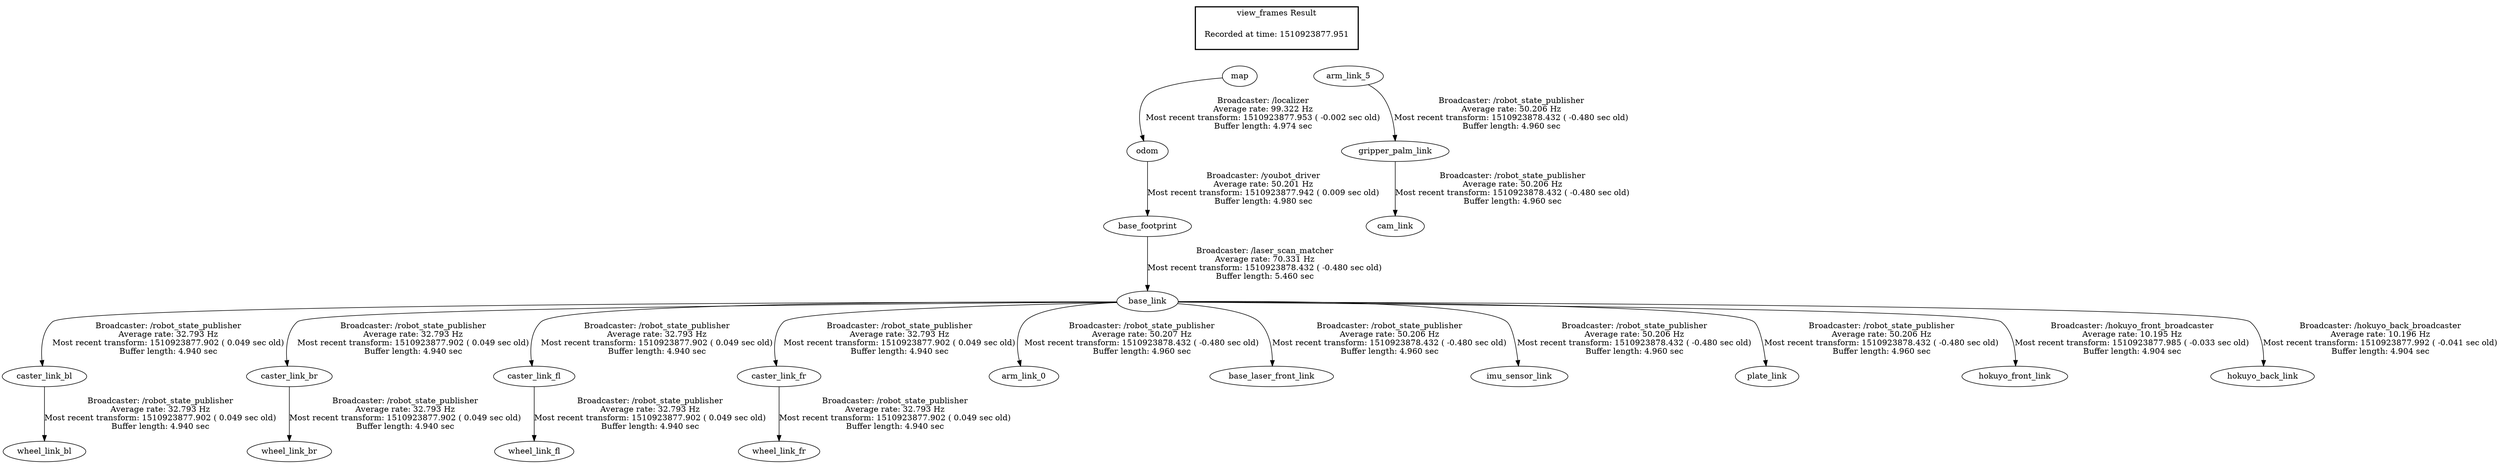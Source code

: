digraph G {
"base_link" -> "caster_link_bl"[label="Broadcaster: /robot_state_publisher\nAverage rate: 32.793 Hz\nMost recent transform: 1510923877.902 ( 0.049 sec old)\nBuffer length: 4.940 sec\n"];
"base_footprint" -> "base_link"[label="Broadcaster: /laser_scan_matcher\nAverage rate: 70.331 Hz\nMost recent transform: 1510923878.432 ( -0.480 sec old)\nBuffer length: 5.460 sec\n"];
"base_link" -> "caster_link_br"[label="Broadcaster: /robot_state_publisher\nAverage rate: 32.793 Hz\nMost recent transform: 1510923877.902 ( 0.049 sec old)\nBuffer length: 4.940 sec\n"];
"base_link" -> "caster_link_fl"[label="Broadcaster: /robot_state_publisher\nAverage rate: 32.793 Hz\nMost recent transform: 1510923877.902 ( 0.049 sec old)\nBuffer length: 4.940 sec\n"];
"base_link" -> "caster_link_fr"[label="Broadcaster: /robot_state_publisher\nAverage rate: 32.793 Hz\nMost recent transform: 1510923877.902 ( 0.049 sec old)\nBuffer length: 4.940 sec\n"];
"caster_link_bl" -> "wheel_link_bl"[label="Broadcaster: /robot_state_publisher\nAverage rate: 32.793 Hz\nMost recent transform: 1510923877.902 ( 0.049 sec old)\nBuffer length: 4.940 sec\n"];
"caster_link_br" -> "wheel_link_br"[label="Broadcaster: /robot_state_publisher\nAverage rate: 32.793 Hz\nMost recent transform: 1510923877.902 ( 0.049 sec old)\nBuffer length: 4.940 sec\n"];
"caster_link_fl" -> "wheel_link_fl"[label="Broadcaster: /robot_state_publisher\nAverage rate: 32.793 Hz\nMost recent transform: 1510923877.902 ( 0.049 sec old)\nBuffer length: 4.940 sec\n"];
"caster_link_fr" -> "wheel_link_fr"[label="Broadcaster: /robot_state_publisher\nAverage rate: 32.793 Hz\nMost recent transform: 1510923877.902 ( 0.049 sec old)\nBuffer length: 4.940 sec\n"];
"odom" -> "base_footprint"[label="Broadcaster: /youbot_driver\nAverage rate: 50.201 Hz\nMost recent transform: 1510923877.942 ( 0.009 sec old)\nBuffer length: 4.980 sec\n"];
"map" -> "odom"[label="Broadcaster: /localizer\nAverage rate: 99.322 Hz\nMost recent transform: 1510923877.953 ( -0.002 sec old)\nBuffer length: 4.974 sec\n"];
"base_link" -> "arm_link_0"[label="Broadcaster: /robot_state_publisher\nAverage rate: 50.207 Hz\nMost recent transform: 1510923878.432 ( -0.480 sec old)\nBuffer length: 4.960 sec\n"];
"base_link" -> "base_laser_front_link"[label="Broadcaster: /robot_state_publisher\nAverage rate: 50.206 Hz\nMost recent transform: 1510923878.432 ( -0.480 sec old)\nBuffer length: 4.960 sec\n"];
"gripper_palm_link" -> "cam_link"[label="Broadcaster: /robot_state_publisher\nAverage rate: 50.206 Hz\nMost recent transform: 1510923878.432 ( -0.480 sec old)\nBuffer length: 4.960 sec\n"];
"arm_link_5" -> "gripper_palm_link"[label="Broadcaster: /robot_state_publisher\nAverage rate: 50.206 Hz\nMost recent transform: 1510923878.432 ( -0.480 sec old)\nBuffer length: 4.960 sec\n"];
"base_link" -> "imu_sensor_link"[label="Broadcaster: /robot_state_publisher\nAverage rate: 50.206 Hz\nMost recent transform: 1510923878.432 ( -0.480 sec old)\nBuffer length: 4.960 sec\n"];
"base_link" -> "plate_link"[label="Broadcaster: /robot_state_publisher\nAverage rate: 50.206 Hz\nMost recent transform: 1510923878.432 ( -0.480 sec old)\nBuffer length: 4.960 sec\n"];
"base_link" -> "hokuyo_front_link"[label="Broadcaster: /hokuyo_front_broadcaster\nAverage rate: 10.195 Hz\nMost recent transform: 1510923877.985 ( -0.033 sec old)\nBuffer length: 4.904 sec\n"];
"base_link" -> "hokuyo_back_link"[label="Broadcaster: /hokuyo_back_broadcaster\nAverage rate: 10.196 Hz\nMost recent transform: 1510923877.992 ( -0.041 sec old)\nBuffer length: 4.904 sec\n"];
edge [style=invis];
 subgraph cluster_legend { style=bold; color=black; label ="view_frames Result";
"Recorded at time: 1510923877.951"[ shape=plaintext ] ;
 }->"map";
edge [style=invis];
 subgraph cluster_legend { style=bold; color=black; label ="view_frames Result";
"Recorded at time: 1510923877.951"[ shape=plaintext ] ;
 }->"arm_link_5";
}